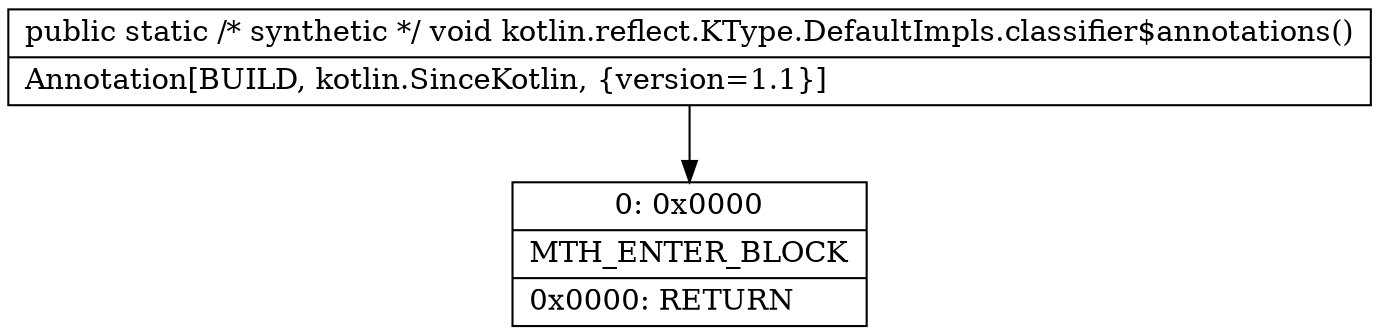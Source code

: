 digraph "CFG forkotlin.reflect.KType.DefaultImpls.classifier$annotations()V" {
Node_0 [shape=record,label="{0\:\ 0x0000|MTH_ENTER_BLOCK\l|0x0000: RETURN   \l}"];
MethodNode[shape=record,label="{public static \/* synthetic *\/ void kotlin.reflect.KType.DefaultImpls.classifier$annotations()  | Annotation[BUILD, kotlin.SinceKotlin, \{version=1.1\}]\l}"];
MethodNode -> Node_0;
}

